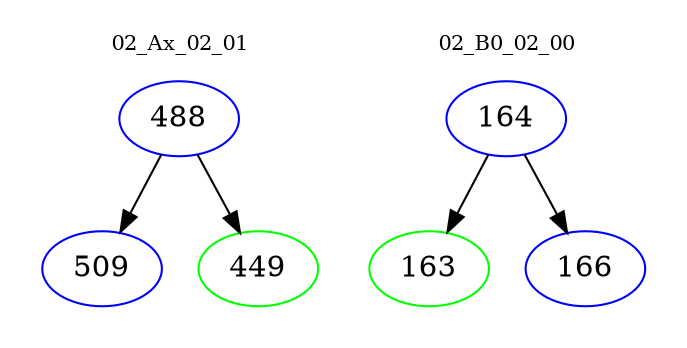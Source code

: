 digraph{
subgraph cluster_0 {
color = white
label = "02_Ax_02_01";
fontsize=10;
T0_488 [label="488", color="blue"]
T0_488 -> T0_509 [color="black"]
T0_509 [label="509", color="blue"]
T0_488 -> T0_449 [color="black"]
T0_449 [label="449", color="green"]
}
subgraph cluster_1 {
color = white
label = "02_B0_02_00";
fontsize=10;
T1_164 [label="164", color="blue"]
T1_164 -> T1_163 [color="black"]
T1_163 [label="163", color="green"]
T1_164 -> T1_166 [color="black"]
T1_166 [label="166", color="blue"]
}
}
